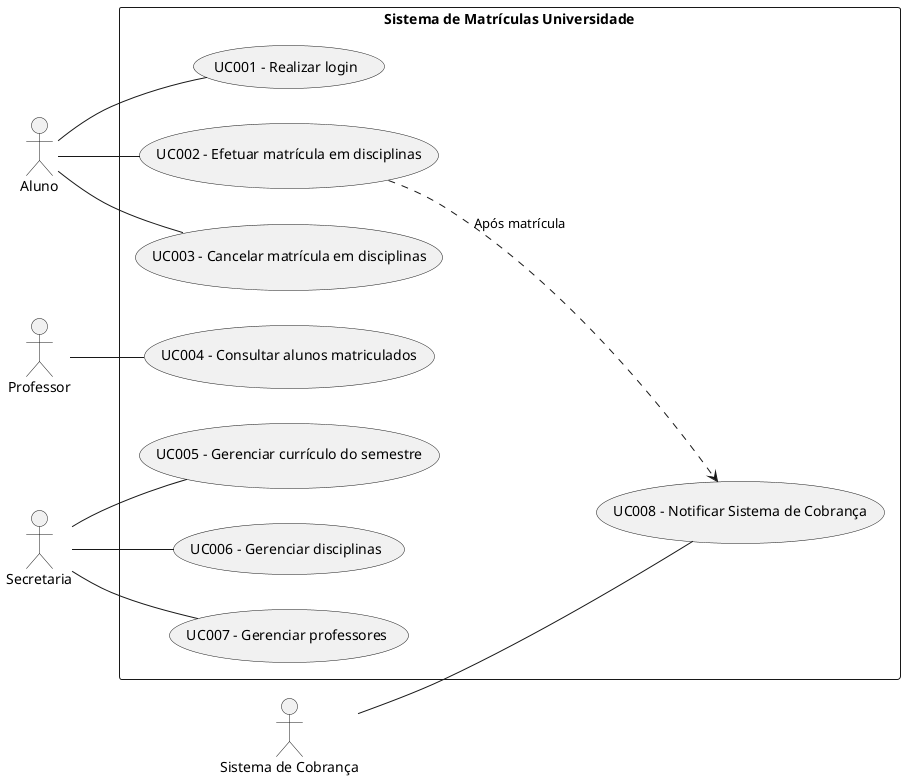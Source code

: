 @startuml
left to right direction

actor "Aluno" as Aluno
actor "Professor" as Professor
actor "Secretaria" as Secretaria
actor "Sistema de Cobrança" as SistemaCobranca

rectangle "Sistema de Matrículas Universidade" {
    Aluno -- (UC001 - Realizar login)
    Aluno -- (UC002 - Efetuar matrícula em disciplinas)
    Aluno -- (UC003 - Cancelar matrícula em disciplinas)

    Professor -- (UC004 - Consultar alunos matriculados)

    Secretaria -- (UC005 - Gerenciar currículo do semestre)
    Secretaria -- (UC006 - Gerenciar disciplinas)
    Secretaria -- (UC007 - Gerenciar professores)

    (UC002 - Efetuar matrícula em disciplinas) ..> (UC008 - Notificar Sistema de Cobrança) : "Após matrícula"
    SistemaCobranca -- (UC008 - Notificar Sistema de Cobrança)
}
@enduml
